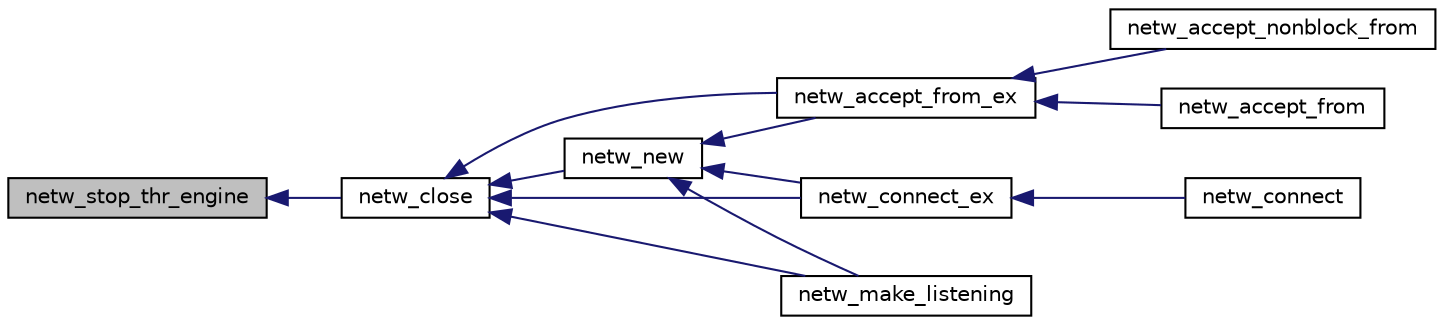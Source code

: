 digraph G
{
  edge [fontname="Helvetica",fontsize="10",labelfontname="Helvetica",labelfontsize="10"];
  node [fontname="Helvetica",fontsize="10",shape=record];
  rankdir=LR;
  Node1 [label="netw_stop_thr_engine",height=0.2,width=0.4,color="black", fillcolor="grey75", style="filled" fontcolor="black"];
  Node1 -> Node2 [dir=back,color="midnightblue",fontsize="10",style="solid",fontname="Helvetica"];
  Node2 [label="netw_close",height=0.2,width=0.4,color="black", fillcolor="white", style="filled",URL="$n__network_8c.html#a21ef00b81f8d13f6106f8c94ca13d8e0",tooltip="Closing a specified Network, destroy queues, free the structure."];
  Node2 -> Node3 [dir=back,color="midnightblue",fontsize="10",style="solid",fontname="Helvetica"];
  Node3 [label="netw_accept_from_ex",height=0.2,width=0.4,color="black", fillcolor="white", style="filled",URL="$n__network_8c.html#a7626fb82db9e0c46d8a4a4bdc18aab33",tooltip="make a normal &#39;accept&#39; . Network &#39;from&#39; must be allocated with netw_make_listening."];
  Node3 -> Node4 [dir=back,color="midnightblue",fontsize="10",style="solid",fontname="Helvetica"];
  Node4 [label="netw_accept_from",height=0.2,width=0.4,color="black", fillcolor="white", style="filled",URL="$n__network_8c.html#ab99090cbf623f95556ea610e690b50d9",tooltip="make a normal blocking &#39;accept&#39; . Network &#39;from&#39; must be allocated with netw_make_lis..."];
  Node3 -> Node5 [dir=back,color="midnightblue",fontsize="10",style="solid",fontname="Helvetica"];
  Node5 [label="netw_accept_nonblock_from",height=0.2,width=0.4,color="black", fillcolor="white", style="filled",URL="$n__network_8c.html#a32138772c399518190a14e81164fc469",tooltip="make a normal blocking &#39;accept&#39; . Network &#39;from&#39; must be allocated with netw_make_lis..."];
  Node2 -> Node6 [dir=back,color="midnightblue",fontsize="10",style="solid",fontname="Helvetica"];
  Node6 [label="netw_connect_ex",height=0.2,width=0.4,color="black", fillcolor="white", style="filled",URL="$n__network_8c.html#ac0d7d33548003daf69ee703ee893f49f",tooltip="Use this to connect a NETWORK to any listening one."];
  Node6 -> Node7 [dir=back,color="midnightblue",fontsize="10",style="solid",fontname="Helvetica"];
  Node7 [label="netw_connect",height=0.2,width=0.4,color="black", fillcolor="white", style="filled",URL="$n__network_8c.html#ae18d52a130063ba1fd0a4cf4b6a2da20",tooltip="Use this to connect a NETWORK to any listening one, with following defaults: disable_naggle = 0 ..."];
  Node2 -> Node8 [dir=back,color="midnightblue",fontsize="10",style="solid",fontname="Helvetica"];
  Node8 [label="netw_make_listening",height=0.2,width=0.4,color="black", fillcolor="white", style="filled",URL="$n__network_8c.html#a52afd4f5662c9c8f334d224ae2cdbdf2",tooltip="Make a NETWORK be a Listening network."];
  Node2 -> Node9 [dir=back,color="midnightblue",fontsize="10",style="solid",fontname="Helvetica"];
  Node9 [label="netw_new",height=0.2,width=0.4,color="black", fillcolor="white", style="filled",URL="$n__network_8c.html#a9caee75e3a67942e37ccb4de2c889105",tooltip="Return an empty allocated network ready to be netw_closed."];
  Node9 -> Node3 [dir=back,color="midnightblue",fontsize="10",style="solid",fontname="Helvetica"];
  Node9 -> Node6 [dir=back,color="midnightblue",fontsize="10",style="solid",fontname="Helvetica"];
  Node9 -> Node8 [dir=back,color="midnightblue",fontsize="10",style="solid",fontname="Helvetica"];
}

